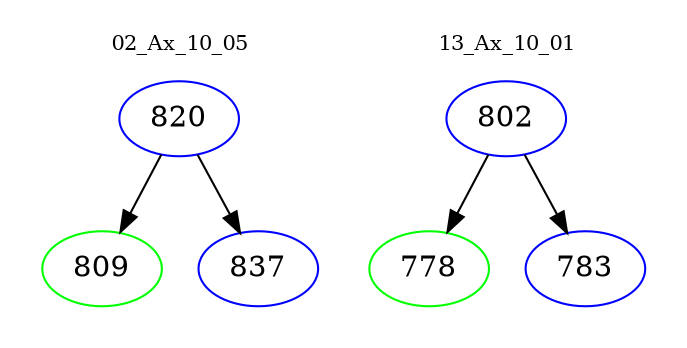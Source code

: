 digraph{
subgraph cluster_0 {
color = white
label = "02_Ax_10_05";
fontsize=10;
T0_820 [label="820", color="blue"]
T0_820 -> T0_809 [color="black"]
T0_809 [label="809", color="green"]
T0_820 -> T0_837 [color="black"]
T0_837 [label="837", color="blue"]
}
subgraph cluster_1 {
color = white
label = "13_Ax_10_01";
fontsize=10;
T1_802 [label="802", color="blue"]
T1_802 -> T1_778 [color="black"]
T1_778 [label="778", color="green"]
T1_802 -> T1_783 [color="black"]
T1_783 [label="783", color="blue"]
}
}
